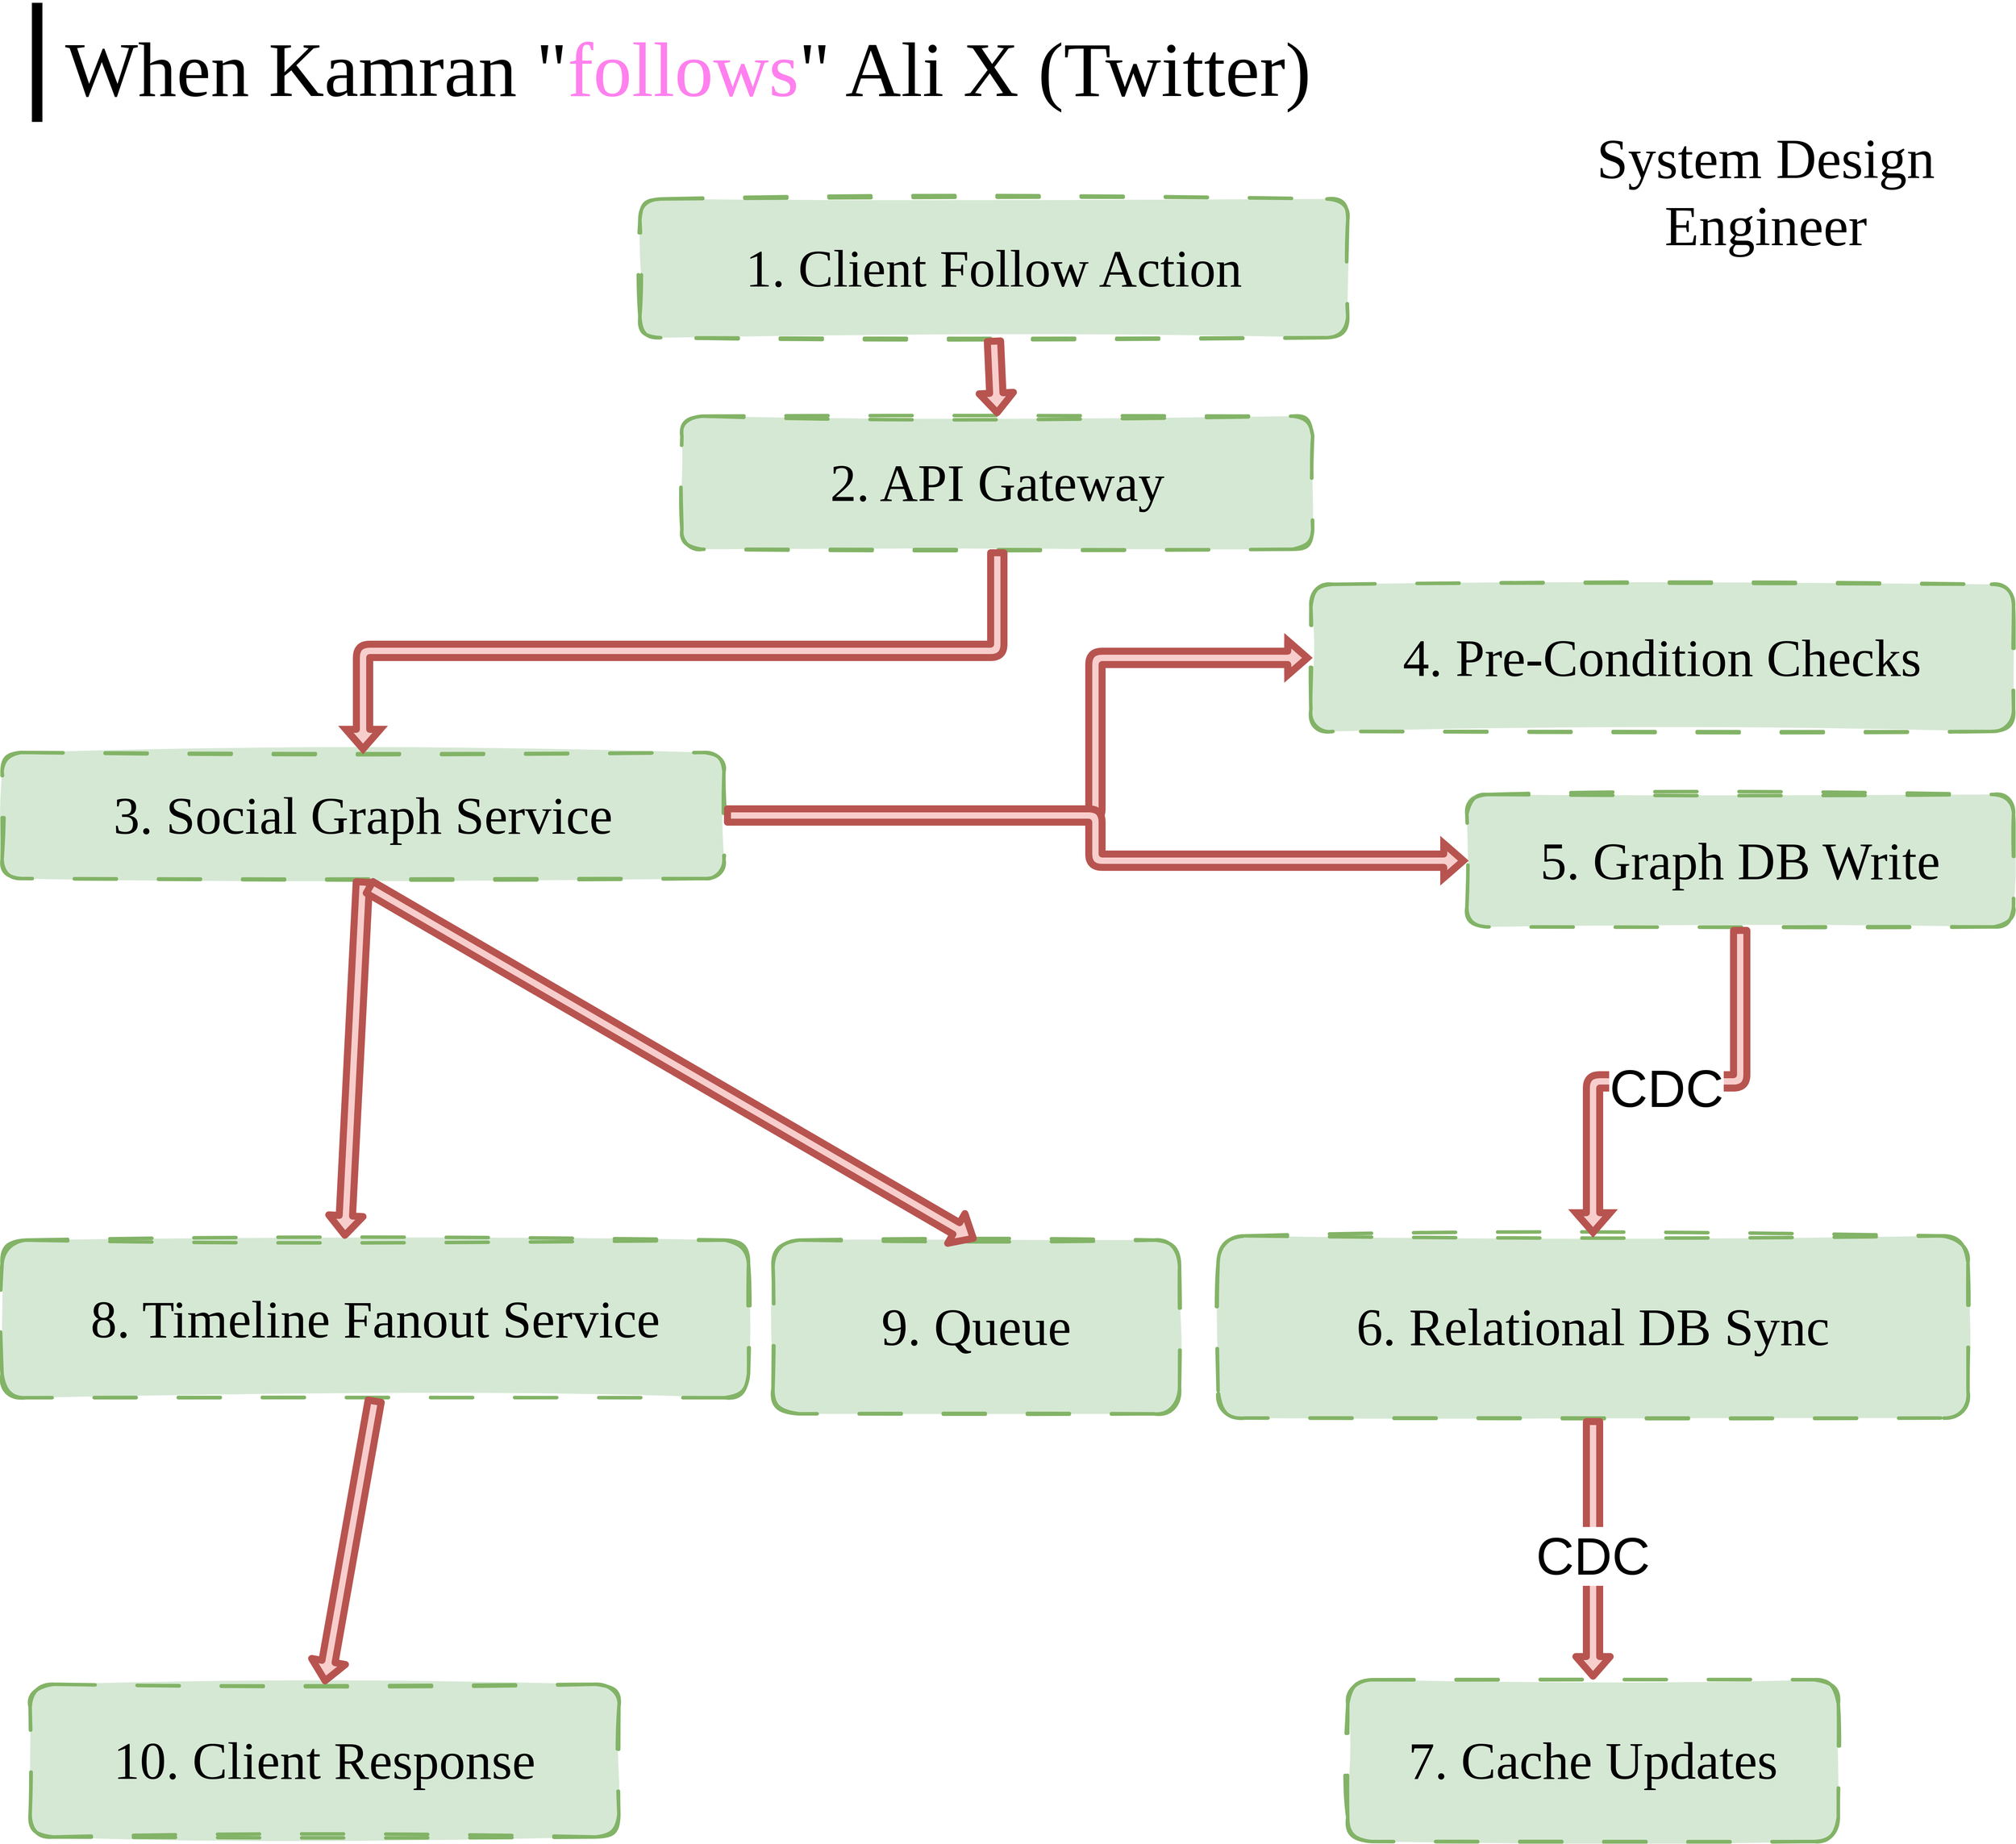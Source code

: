 <mxfile version="26.2.14">
  <diagram name="Page-1" id="kw5tApQOLxetqISVFKjF">
    <mxGraphModel dx="3522" dy="3278" grid="1" gridSize="10" guides="1" tooltips="1" connect="1" arrows="1" fold="1" page="1" pageScale="1" pageWidth="3000" pageHeight="3000" background="light-dark(#FFFFFF,#000000)" math="0" shadow="0">
      <root>
        <mxCell id="0" />
        <mxCell id="1" parent="0" />
        <mxCell id="RP1mrb15_0kgAFn6U0BM-28" value="&lt;div&gt;&lt;font&gt;When Kamran &quot;&lt;font color=&quot;#ff80ee&quot;&gt;&lt;span style=&quot;caret-color: rgb(255, 128, 238);&quot;&gt;follows&lt;/span&gt;&lt;/font&gt;&quot; Ali X (Twitter)&lt;/font&gt;&lt;/div&gt;" style="text;html=1;align=left;verticalAlign=middle;whiteSpace=wrap;rounded=0;fontFamily=Gloria Hallelujah;fontSource=https%3A%2F%2Ffonts.googleapis.com%2Fcss%3Ffamily%3DGloria%2BHallelujah;fontSize=110;fontColor=default;" parent="1" vertex="1">
          <mxGeometry x="168.03" y="50" width="2751.97" height="190" as="geometry" />
        </mxCell>
        <mxCell id="RP1mrb15_0kgAFn6U0BM-29" value="" style="shape=link;html=1;rounded=0;fontFamily=Gloria Hallelujah;fontSource=https%3A%2F%2Ffonts.googleapis.com%2Fcss%3Ffamily%3DGloria%2BHallelujah;fontSize=31;fontColor=default;width=0;strokeColor=light-dark(#000000,#76B7AC);strokeWidth=8;" parent="1" edge="1">
          <mxGeometry width="100" relative="1" as="geometry">
            <mxPoint x="130" y="220" as="sourcePoint" />
            <mxPoint x="130" y="50" as="targetPoint" />
          </mxGeometry>
        </mxCell>
        <mxCell id="RP1mrb15_0kgAFn6U0BM-31" value="&lt;font style=&quot;color: light-dark(rgb(0, 0, 0), rgb(118, 183, 172)); font-size: 80px;&quot;&gt;System Design Engineer&lt;/font&gt;" style="text;html=1;align=center;verticalAlign=middle;whiteSpace=wrap;rounded=1;fontFamily=Gloria Hallelujah;fontSource=https%3A%2F%2Ffonts.googleapis.com%2Fcss%3Ffamily%3DGloria%2BHallelujah;fontSize=60;fontColor=default;strokeColor=none;sketch=1;curveFitting=1;jiggle=2;" parent="1" vertex="1">
          <mxGeometry x="2242.58" y="180" width="707.42" height="280" as="geometry" />
        </mxCell>
        <mxCell id="XnAnlmWpmthATIi3_jsx-1" value="1. Client Follow Action" style="whiteSpace=wrap;strokeWidth=5;dashed=1;dashPattern=12 12;rounded=1;sketch=1;curveFitting=1;jiggle=2;fillColor=#d5e8d4;strokeColor=#82b366;fillStyle=solid;fontSize=75;fontFamily=Gloria Hallelujah;fontSource=https%3A%2F%2Ffonts.googleapis.com%2Fcss%3Ffamily%3DGloria%2BHallelujah;" parent="1" vertex="1">
          <mxGeometry x="990" y="330" width="1010" height="198" as="geometry" />
        </mxCell>
        <mxCell id="XnAnlmWpmthATIi3_jsx-2" value="2. API Gateway" style="whiteSpace=wrap;strokeWidth=5;rounded=1;dashed=1;dashPattern=12 12;sketch=1;jiggle=2;fillStyle=solid;curveFitting=1;strokeColor=#82b366;align=center;verticalAlign=middle;fontFamily=Gloria Hallelujah;fontSize=75;fontColor=default;fillColor=#d5e8d4;fontSource=https%3A%2F%2Ffonts.googleapis.com%2Fcss%3Ffamily%3DGloria%2BHallelujah;" parent="1" vertex="1">
          <mxGeometry x="1050" y="640" width="900" height="190" as="geometry" />
        </mxCell>
        <mxCell id="XnAnlmWpmthATIi3_jsx-3" value="3. Social Graph Service" style="whiteSpace=wrap;strokeWidth=5;rounded=1;dashed=1;dashPattern=12 12;sketch=1;jiggle=2;fillStyle=solid;curveFitting=1;strokeColor=#82b366;align=center;verticalAlign=middle;fontFamily=Gloria Hallelujah;fontSize=75;fontColor=default;fillColor=#d5e8d4;fontSource=https%3A%2F%2Ffonts.googleapis.com%2Fcss%3Ffamily%3DGloria%2BHallelujah;" parent="1" vertex="1">
          <mxGeometry x="80" y="1120" width="1030" height="180" as="geometry" />
        </mxCell>
        <mxCell id="XnAnlmWpmthATIi3_jsx-4" value="4. Pre-Condition Checks" style="whiteSpace=wrap;strokeWidth=5;rounded=1;dashed=1;dashPattern=12 12;sketch=1;jiggle=2;fillStyle=solid;curveFitting=1;strokeColor=#82b366;align=center;verticalAlign=middle;fontFamily=Gloria Hallelujah;fontSize=75;fontColor=default;fillColor=#d5e8d4;fontSource=https%3A%2F%2Ffonts.googleapis.com%2Fcss%3Ffamily%3DGloria%2BHallelujah;" parent="1" vertex="1">
          <mxGeometry x="1947.42" y="880" width="1002.58" height="210" as="geometry" />
        </mxCell>
        <mxCell id="XnAnlmWpmthATIi3_jsx-5" value="5. Graph DB Write" style="whiteSpace=wrap;strokeWidth=5;rounded=1;dashed=1;dashPattern=12 12;sketch=1;jiggle=2;fillStyle=solid;curveFitting=1;strokeColor=#82b366;align=center;verticalAlign=middle;fontFamily=Gloria Hallelujah;fontSize=75;fontColor=default;fillColor=#d5e8d4;fontSource=https%3A%2F%2Ffonts.googleapis.com%2Fcss%3Ffamily%3DGloria%2BHallelujah;" parent="1" vertex="1">
          <mxGeometry x="2170" y="1180" width="780" height="189" as="geometry" />
        </mxCell>
        <mxCell id="XnAnlmWpmthATIi3_jsx-6" value="6. Relational DB Sync" style="whiteSpace=wrap;strokeWidth=5;rounded=1;dashed=1;dashPattern=12 12;sketch=1;jiggle=2;fillStyle=solid;curveFitting=1;strokeColor=#82b366;align=center;verticalAlign=middle;fontFamily=Gloria Hallelujah;fontSize=75;fontColor=default;fillColor=#d5e8d4;fontSource=https%3A%2F%2Ffonts.googleapis.com%2Fcss%3Ffamily%3DGloria%2BHallelujah;" parent="1" vertex="1">
          <mxGeometry x="1815" y="1810" width="1070" height="260" as="geometry" />
        </mxCell>
        <mxCell id="XnAnlmWpmthATIi3_jsx-7" value="7. Cache Updates" style="whiteSpace=wrap;strokeWidth=5;rounded=1;dashed=1;dashPattern=12 12;sketch=1;jiggle=2;fillStyle=solid;curveFitting=1;strokeColor=#82b366;align=center;verticalAlign=middle;fontFamily=Gloria Hallelujah;fontSize=75;fontColor=default;fillColor=#d5e8d4;fontSource=https%3A%2F%2Ffonts.googleapis.com%2Fcss%3Ffamily%3DGloria%2BHallelujah;" parent="1" vertex="1">
          <mxGeometry x="2000" y="2443.5" width="700" height="231" as="geometry" />
        </mxCell>
        <mxCell id="XnAnlmWpmthATIi3_jsx-8" value="8. Timeline Fanout Service" style="whiteSpace=wrap;strokeWidth=5;rounded=1;dashed=1;dashPattern=12 12;sketch=1;jiggle=2;fillStyle=solid;curveFitting=1;strokeColor=#82b366;align=center;verticalAlign=middle;fontFamily=Gloria Hallelujah;fontSize=75;fontColor=default;fillColor=#d5e8d4;fontSource=https%3A%2F%2Ffonts.googleapis.com%2Fcss%3Ffamily%3DGloria%2BHallelujah;" parent="1" vertex="1">
          <mxGeometry x="80" y="1816" width="1065" height="225" as="geometry" />
        </mxCell>
        <mxCell id="XnAnlmWpmthATIi3_jsx-9" value="9. Queue" style="whiteSpace=wrap;strokeWidth=5;rounded=1;dashed=1;dashPattern=12 12;sketch=1;jiggle=2;fillStyle=solid;curveFitting=1;strokeColor=#82b366;align=center;verticalAlign=middle;fontFamily=Gloria Hallelujah;fontSize=75;fontColor=default;fillColor=#d5e8d4;fontSource=https%3A%2F%2Ffonts.googleapis.com%2Fcss%3Ffamily%3DGloria%2BHallelujah;" parent="1" vertex="1">
          <mxGeometry x="1180" y="1816" width="580" height="248" as="geometry" />
        </mxCell>
        <mxCell id="XnAnlmWpmthATIi3_jsx-11" value="10. Client Response" style="whiteSpace=wrap;strokeWidth=5;rounded=1;dashed=1;dashPattern=12 12;sketch=1;jiggle=2;fillStyle=solid;curveFitting=1;strokeColor=#82b366;align=center;verticalAlign=middle;fontFamily=Gloria Hallelujah;fontSize=75;fontColor=default;fillColor=#d5e8d4;fontSource=https%3A%2F%2Ffonts.googleapis.com%2Fcss%3Ffamily%3DGloria%2BHallelujah;" parent="1" vertex="1">
          <mxGeometry x="120" y="2450" width="840" height="218" as="geometry" />
        </mxCell>
        <mxCell id="XnAnlmWpmthATIi3_jsx-13" value="" style="curved=1;startArrow=none;endArrow=block;exitX=0.5;exitY=1;entryX=0.5;entryY=0;rounded=1;shape=flexArrow;fillColor=#f8cecc;strokeColor=#b85450;strokeWidth=10;fillStyle=solid;" parent="1" source="XnAnlmWpmthATIi3_jsx-1" target="XnAnlmWpmthATIi3_jsx-2" edge="1">
          <mxGeometry relative="1" as="geometry">
            <Array as="points" />
          </mxGeometry>
        </mxCell>
        <mxCell id="XnAnlmWpmthATIi3_jsx-14" value="" style="startArrow=none;endArrow=block;exitX=0.5;exitY=1;entryX=0.5;entryY=0;rounded=1;fillStyle=solid;strokeColor=#b85450;strokeWidth=10;align=center;verticalAlign=middle;fontFamily=Helvetica;fontSize=11;fontColor=default;labelBackgroundColor=default;fillColor=#f8cecc;shape=flexArrow;exitDx=0;exitDy=0;edgeStyle=orthogonalEdgeStyle;" parent="1" source="XnAnlmWpmthATIi3_jsx-2" target="XnAnlmWpmthATIi3_jsx-3" edge="1">
          <mxGeometry relative="1" as="geometry" />
        </mxCell>
        <mxCell id="XnAnlmWpmthATIi3_jsx-15" value="" style="startArrow=none;endArrow=block;exitX=1;exitY=0.5;entryX=0;entryY=0.5;rounded=1;fillStyle=solid;strokeColor=#b85450;strokeWidth=10;align=center;verticalAlign=middle;fontFamily=Helvetica;fontSize=11;fontColor=default;labelBackgroundColor=default;fillColor=#f8cecc;shape=flexArrow;exitDx=0;exitDy=0;entryDx=0;entryDy=0;edgeStyle=orthogonalEdgeStyle;" parent="1" source="XnAnlmWpmthATIi3_jsx-3" target="XnAnlmWpmthATIi3_jsx-4" edge="1">
          <mxGeometry relative="1" as="geometry">
            <Array as="points">
              <mxPoint x="1640" y="1210" />
              <mxPoint x="1640" y="985" />
            </Array>
          </mxGeometry>
        </mxCell>
        <mxCell id="XnAnlmWpmthATIi3_jsx-17" value="CDC" style="curved=1;startArrow=none;endArrow=block;exitX=0.5;exitY=1;entryX=0.5;entryY=0;rounded=1;edgeStyle=orthogonalEdgeStyle;fillStyle=solid;strokeColor=#b85450;strokeWidth=10;align=center;verticalAlign=middle;fontFamily=Helvetica;fontSize=75;fontColor=default;labelBackgroundColor=light-dark(#FFFFFF,#000000);fillColor=#f8cecc;shape=flexArrow;exitDx=0;exitDy=0;entryDx=0;entryDy=0;" parent="1" source="XnAnlmWpmthATIi3_jsx-5" target="XnAnlmWpmthATIi3_jsx-6" edge="1">
          <mxGeometry relative="1" as="geometry" />
        </mxCell>
        <mxCell id="XnAnlmWpmthATIi3_jsx-19" value="CDC" style="startArrow=none;endArrow=block;exitX=0.5;exitY=1;entryX=0.5;entryY=0;rounded=1;fillStyle=solid;strokeColor=#b85450;strokeWidth=10;align=center;verticalAlign=middle;fontFamily=Helvetica;fontSize=75;fontColor=default;labelBackgroundColor=light-dark(#FFFFFF,#000000);fillColor=#f8cecc;shape=flexArrow;edgeStyle=orthogonalEdgeStyle;entryDx=0;entryDy=0;" parent="1" source="XnAnlmWpmthATIi3_jsx-6" target="XnAnlmWpmthATIi3_jsx-7" edge="1">
          <mxGeometry relative="1" as="geometry" />
        </mxCell>
        <mxCell id="XnAnlmWpmthATIi3_jsx-23" value="" style="startArrow=none;endArrow=block;exitX=0.5;exitY=1;rounded=1;fillStyle=solid;strokeColor=#b85450;strokeWidth=10;align=center;verticalAlign=middle;fontFamily=Helvetica;fontSize=11;fontColor=default;labelBackgroundColor=default;fillColor=#f8cecc;shape=flexArrow;entryX=0.5;entryY=0;entryDx=0;entryDy=0;" parent="1" source="XnAnlmWpmthATIi3_jsx-8" target="XnAnlmWpmthATIi3_jsx-11" edge="1">
          <mxGeometry relative="1" as="geometry">
            <mxPoint x="910" y="2280" as="targetPoint" />
          </mxGeometry>
        </mxCell>
        <mxCell id="XnAnlmWpmthATIi3_jsx-27" value="" style="startArrow=none;endArrow=block;exitX=1;exitY=0.5;entryX=0;entryY=0.5;rounded=1;fillStyle=solid;strokeColor=#b85450;strokeWidth=10;align=center;verticalAlign=middle;fontFamily=Helvetica;fontSize=11;fontColor=default;labelBackgroundColor=default;fillColor=#f8cecc;shape=flexArrow;exitDx=0;exitDy=0;entryDx=0;entryDy=0;edgeStyle=orthogonalEdgeStyle;" parent="1" target="XnAnlmWpmthATIi3_jsx-5" edge="1" source="XnAnlmWpmthATIi3_jsx-3">
          <mxGeometry relative="1" as="geometry">
            <mxPoint x="1230" y="1230" as="sourcePoint" />
            <mxPoint x="1910" y="984" as="targetPoint" />
          </mxGeometry>
        </mxCell>
        <mxCell id="XnAnlmWpmthATIi3_jsx-28" value="" style="curved=1;startArrow=none;endArrow=block;exitX=0.5;exitY=1;entryX=0.459;entryY=-0.008;rounded=1;fillStyle=solid;strokeColor=#b85450;strokeWidth=10;align=center;verticalAlign=middle;fontFamily=Helvetica;fontSize=11;fontColor=default;labelBackgroundColor=default;fillColor=#f8cecc;shape=flexArrow;exitDx=0;exitDy=0;entryDx=0;entryDy=0;entryPerimeter=0;" parent="1" source="XnAnlmWpmthATIi3_jsx-3" target="XnAnlmWpmthATIi3_jsx-8" edge="1">
          <mxGeometry relative="1" as="geometry">
            <Array as="points" />
            <mxPoint x="680" y="1626" as="sourcePoint" />
            <mxPoint x="1360" y="1380" as="targetPoint" />
          </mxGeometry>
        </mxCell>
        <mxCell id="XnAnlmWpmthATIi3_jsx-29" value="" style="startArrow=none;endArrow=block;entryX=0.5;entryY=0;rounded=1;fillStyle=solid;strokeColor=#b85450;strokeWidth=10;align=center;verticalAlign=middle;fontFamily=Helvetica;fontSize=11;fontColor=default;labelBackgroundColor=default;fillColor=#f8cecc;shape=flexArrow;entryDx=0;entryDy=0;" parent="1" target="XnAnlmWpmthATIi3_jsx-9" edge="1">
          <mxGeometry relative="1" as="geometry">
            <mxPoint x="600" y="1310" as="sourcePoint" />
            <mxPoint x="506" y="1778" as="targetPoint" />
          </mxGeometry>
        </mxCell>
      </root>
    </mxGraphModel>
  </diagram>
</mxfile>
